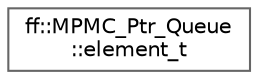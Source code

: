 digraph "类继承关系图"
{
 // LATEX_PDF_SIZE
  bgcolor="transparent";
  edge [fontname=Helvetica,fontsize=10,labelfontname=Helvetica,labelfontsize=10];
  node [fontname=Helvetica,fontsize=10,shape=box,height=0.2,width=0.4];
  rankdir="LR";
  Node0 [id="Node000000",label="ff::MPMC_Ptr_Queue\l::element_t",height=0.2,width=0.4,color="grey40", fillcolor="white", style="filled",URL="$structff_1_1_m_p_m_c___ptr___queue_1_1element__t.html",tooltip=" "];
}
